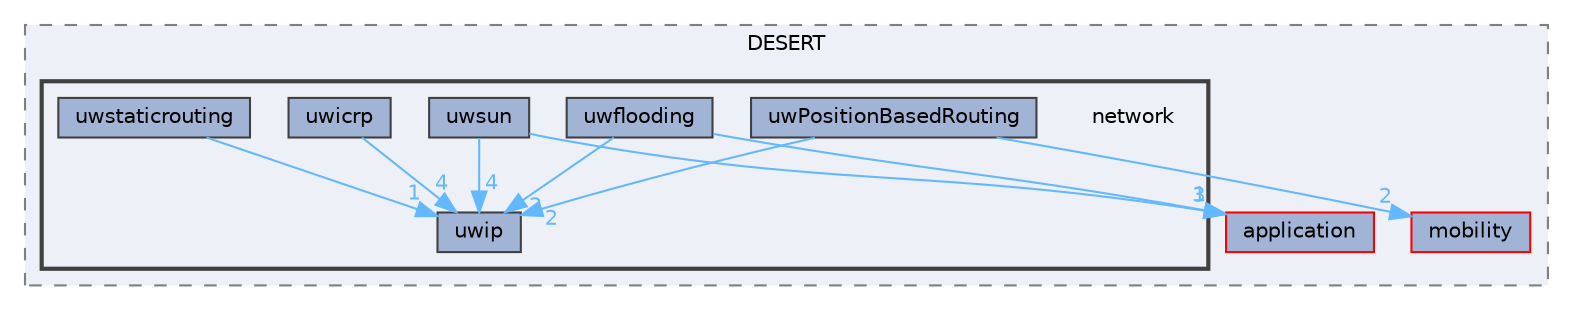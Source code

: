 digraph "network"
{
 // LATEX_PDF_SIZE
  bgcolor="transparent";
  edge [fontname=Helvetica,fontsize=10,labelfontname=Helvetica,labelfontsize=10];
  node [fontname=Helvetica,fontsize=10,shape=box,height=0.2,width=0.4];
  compound=true
  subgraph clusterdir_e7958754c60e4a9db517b80ac9bd8bbf {
    graph [ bgcolor="#edf0f7", pencolor="grey50", label="DESERT", fontname=Helvetica,fontsize=10 style="filled,dashed", URL="dir_e7958754c60e4a9db517b80ac9bd8bbf.html",tooltip=""]
  dir_b285d5add5de2cf6cecd6895cc1a282d [label="application", fillcolor="#a2b4d6", color="red", style="filled", URL="dir_b285d5add5de2cf6cecd6895cc1a282d.html",tooltip=""];
  dir_741ab5b83fa2a202382e246d38fc7bcc [label="mobility", fillcolor="#a2b4d6", color="red", style="filled", URL="dir_741ab5b83fa2a202382e246d38fc7bcc.html",tooltip=""];
  subgraph clusterdir_bce92bcee51198345c21c8b524b3c6a2 {
    graph [ bgcolor="#edf0f7", pencolor="grey25", label="", fontname=Helvetica,fontsize=10 style="filled,bold", URL="dir_bce92bcee51198345c21c8b524b3c6a2.html",tooltip=""]
    dir_bce92bcee51198345c21c8b524b3c6a2 [shape=plaintext, label="network"];
  dir_951d31d6c8441560a1f41624f905db10 [label="uwflooding", fillcolor="#a2b4d6", color="grey25", style="filled", URL="dir_951d31d6c8441560a1f41624f905db10.html",tooltip=""];
  dir_c541f610d59b104bc2fb6ee019fde0ff [label="uwicrp", fillcolor="#a2b4d6", color="grey25", style="filled", URL="dir_c541f610d59b104bc2fb6ee019fde0ff.html",tooltip=""];
  dir_7f4931294124831fc48c64d37ca1cfa0 [label="uwip", fillcolor="#a2b4d6", color="grey25", style="filled", URL="dir_7f4931294124831fc48c64d37ca1cfa0.html",tooltip=""];
  dir_49cd2eb36dfbd25bc8bcab563fa679fb [label="uwPositionBasedRouting", fillcolor="#a2b4d6", color="grey25", style="filled", URL="dir_49cd2eb36dfbd25bc8bcab563fa679fb.html",tooltip=""];
  dir_06d860c3e0dca740e3bdf18aab7b806d [label="uwstaticrouting", fillcolor="#a2b4d6", color="grey25", style="filled", URL="dir_06d860c3e0dca740e3bdf18aab7b806d.html",tooltip=""];
  dir_28e2c78bc148921e572b5dad548e6b28 [label="uwsun", fillcolor="#a2b4d6", color="grey25", style="filled", URL="dir_28e2c78bc148921e572b5dad548e6b28.html",tooltip=""];
  }
  }
  dir_951d31d6c8441560a1f41624f905db10->dir_7f4931294124831fc48c64d37ca1cfa0 [headlabel="2", labeldistance=1.5 headhref="dir_000049_000058.html" href="dir_000049_000058.html" color="steelblue1" fontcolor="steelblue1"];
  dir_951d31d6c8441560a1f41624f905db10->dir_b285d5add5de2cf6cecd6895cc1a282d [headlabel="1", labeldistance=1.5 headhref="dir_000049_000000.html" href="dir_000049_000000.html" color="steelblue1" fontcolor="steelblue1"];
  dir_c541f610d59b104bc2fb6ee019fde0ff->dir_7f4931294124831fc48c64d37ca1cfa0 [headlabel="4", labeldistance=1.5 headhref="dir_000055_000058.html" href="dir_000055_000058.html" color="steelblue1" fontcolor="steelblue1"];
  dir_49cd2eb36dfbd25bc8bcab563fa679fb->dir_741ab5b83fa2a202382e246d38fc7bcc [headlabel="2", labeldistance=1.5 headhref="dir_000083_000007.html" href="dir_000083_000007.html" color="steelblue1" fontcolor="steelblue1"];
  dir_49cd2eb36dfbd25bc8bcab563fa679fb->dir_7f4931294124831fc48c64d37ca1cfa0 [headlabel="2", labeldistance=1.5 headhref="dir_000083_000058.html" href="dir_000083_000058.html" color="steelblue1" fontcolor="steelblue1"];
  dir_06d860c3e0dca740e3bdf18aab7b806d->dir_7f4931294124831fc48c64d37ca1cfa0 [headlabel="1", labeldistance=1.5 headhref="dir_000091_000058.html" href="dir_000091_000058.html" color="steelblue1" fontcolor="steelblue1"];
  dir_28e2c78bc148921e572b5dad548e6b28->dir_7f4931294124831fc48c64d37ca1cfa0 [headlabel="4", labeldistance=1.5 headhref="dir_000093_000058.html" href="dir_000093_000058.html" color="steelblue1" fontcolor="steelblue1"];
  dir_28e2c78bc148921e572b5dad548e6b28->dir_b285d5add5de2cf6cecd6895cc1a282d [headlabel="3", labeldistance=1.5 headhref="dir_000093_000000.html" href="dir_000093_000000.html" color="steelblue1" fontcolor="steelblue1"];
}
